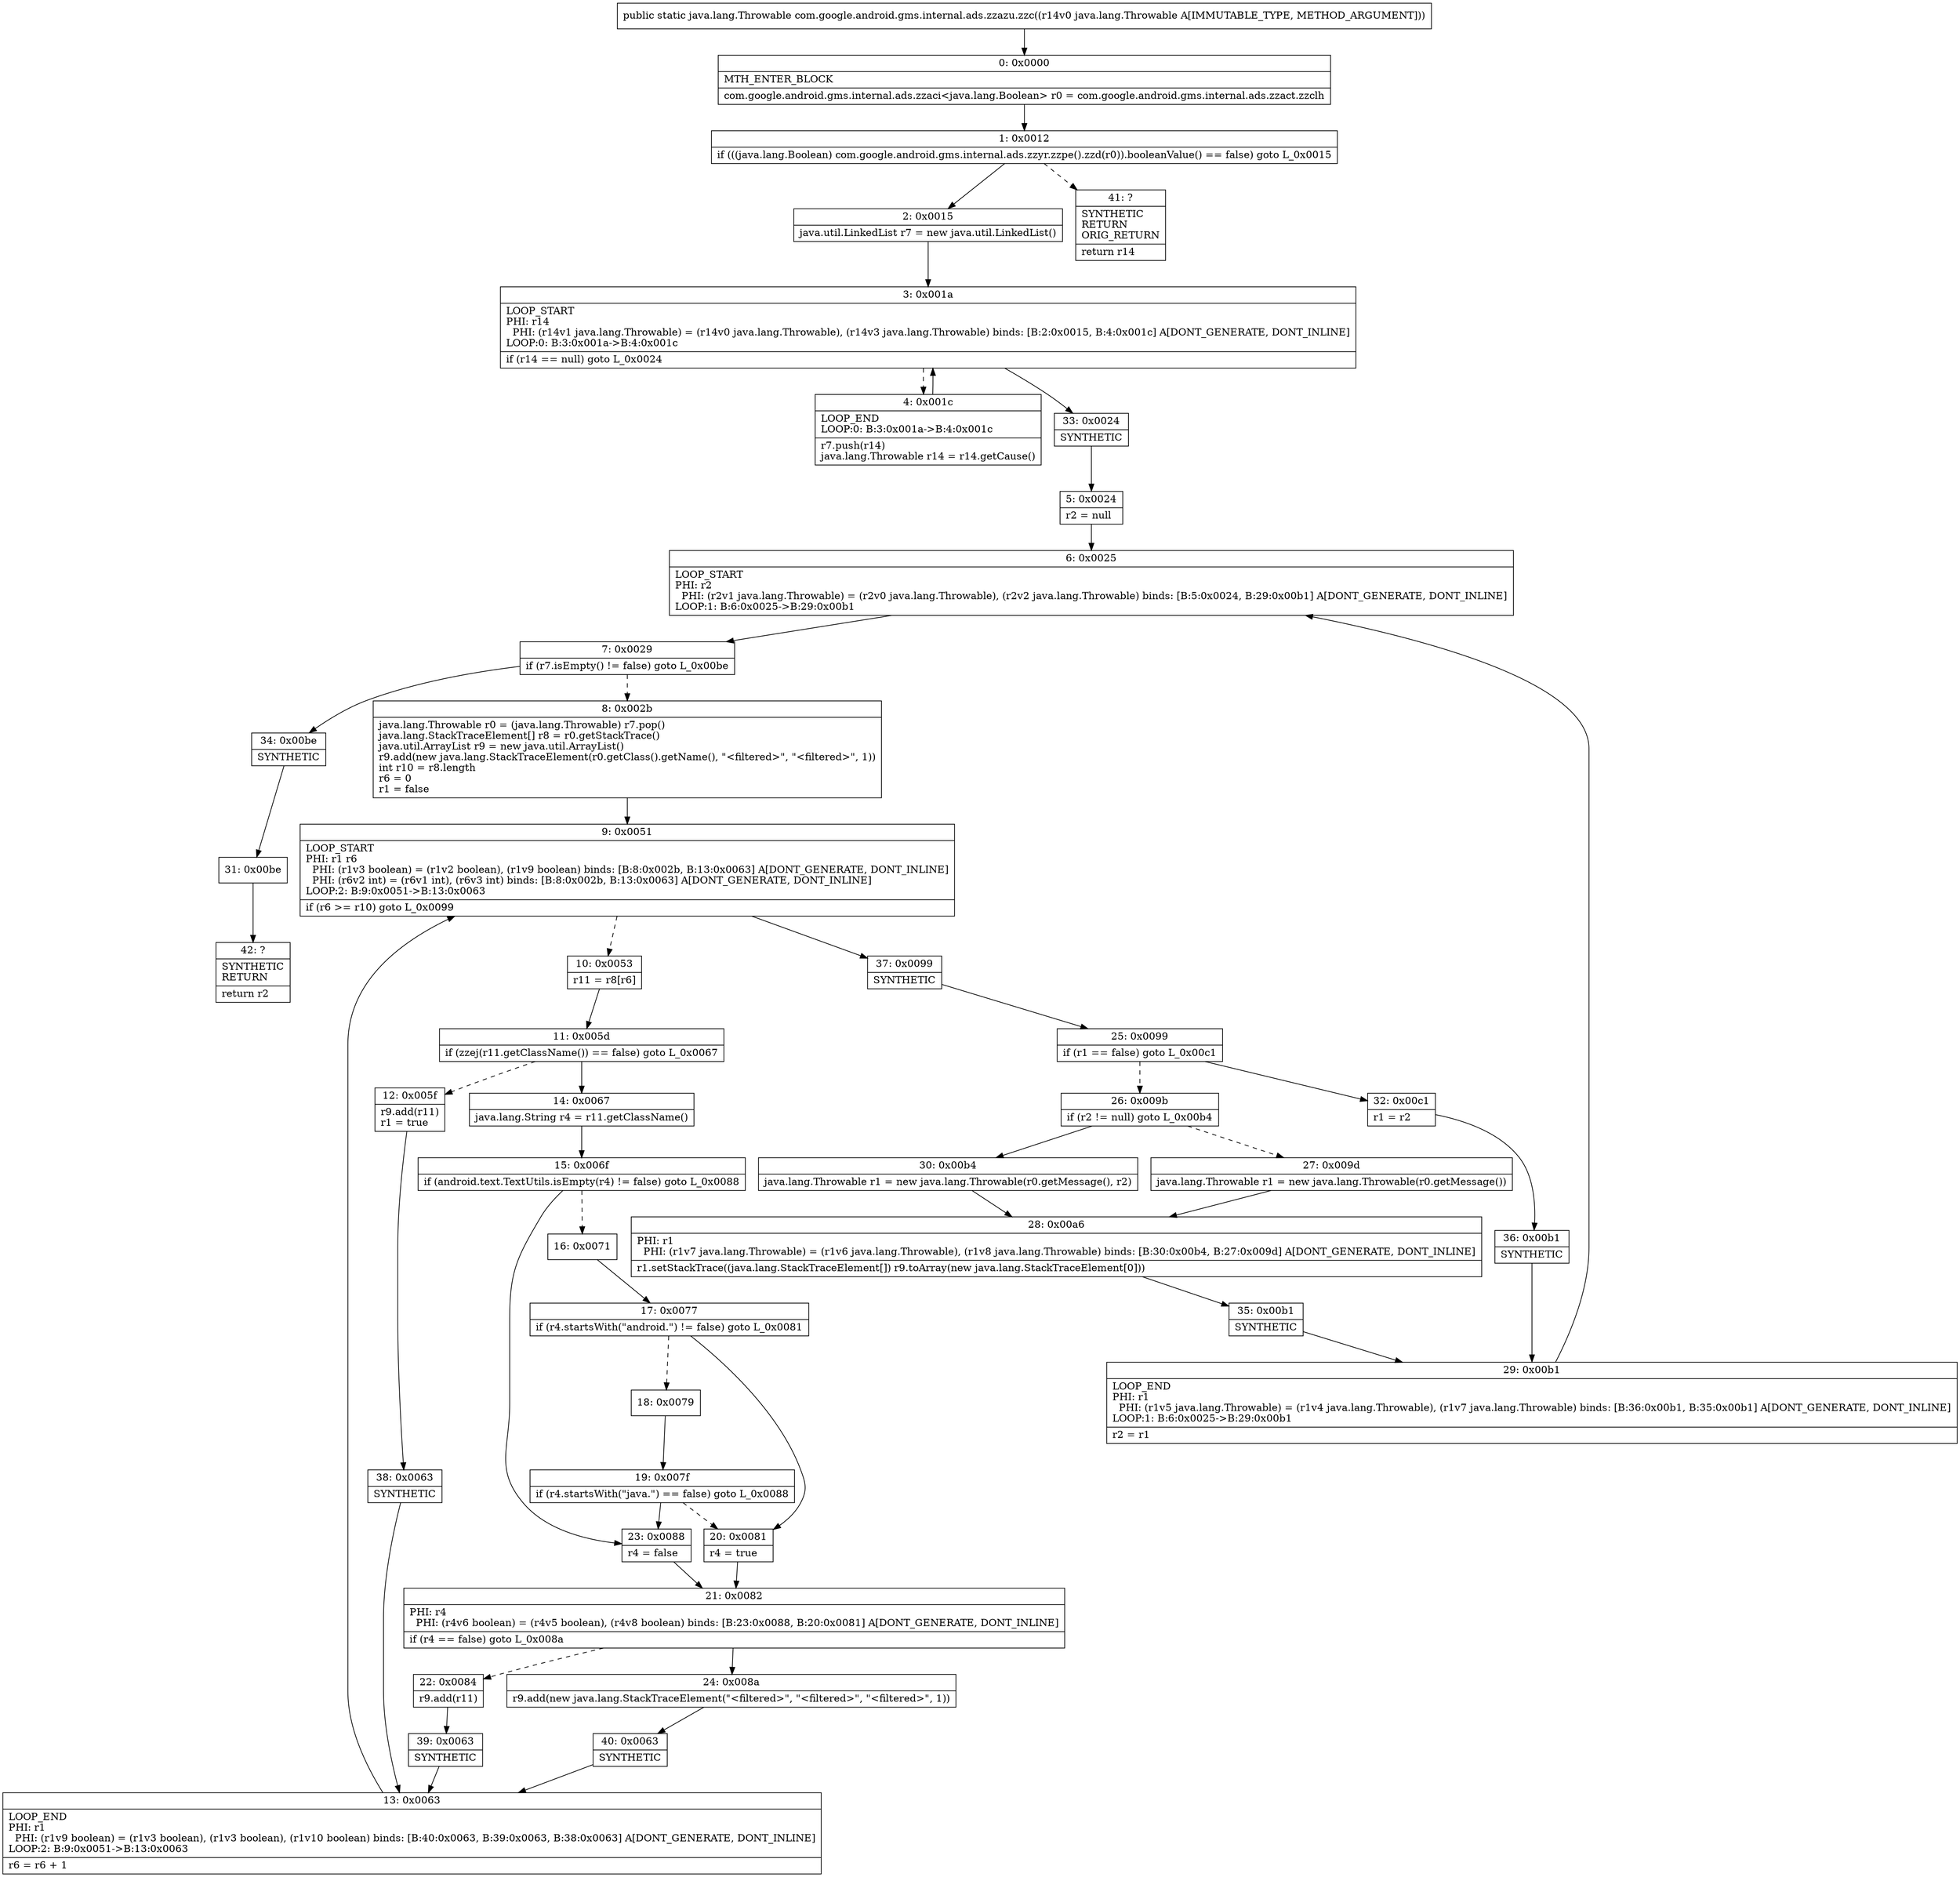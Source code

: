 digraph "CFG forcom.google.android.gms.internal.ads.zzazu.zzc(Ljava\/lang\/Throwable;)Ljava\/lang\/Throwable;" {
Node_0 [shape=record,label="{0\:\ 0x0000|MTH_ENTER_BLOCK\l|com.google.android.gms.internal.ads.zzaci\<java.lang.Boolean\> r0 = com.google.android.gms.internal.ads.zzact.zzclh\l}"];
Node_1 [shape=record,label="{1\:\ 0x0012|if (((java.lang.Boolean) com.google.android.gms.internal.ads.zzyr.zzpe().zzd(r0)).booleanValue() == false) goto L_0x0015\l}"];
Node_2 [shape=record,label="{2\:\ 0x0015|java.util.LinkedList r7 = new java.util.LinkedList()\l}"];
Node_3 [shape=record,label="{3\:\ 0x001a|LOOP_START\lPHI: r14 \l  PHI: (r14v1 java.lang.Throwable) = (r14v0 java.lang.Throwable), (r14v3 java.lang.Throwable) binds: [B:2:0x0015, B:4:0x001c] A[DONT_GENERATE, DONT_INLINE]\lLOOP:0: B:3:0x001a\-\>B:4:0x001c\l|if (r14 == null) goto L_0x0024\l}"];
Node_4 [shape=record,label="{4\:\ 0x001c|LOOP_END\lLOOP:0: B:3:0x001a\-\>B:4:0x001c\l|r7.push(r14)\ljava.lang.Throwable r14 = r14.getCause()\l}"];
Node_5 [shape=record,label="{5\:\ 0x0024|r2 = null\l}"];
Node_6 [shape=record,label="{6\:\ 0x0025|LOOP_START\lPHI: r2 \l  PHI: (r2v1 java.lang.Throwable) = (r2v0 java.lang.Throwable), (r2v2 java.lang.Throwable) binds: [B:5:0x0024, B:29:0x00b1] A[DONT_GENERATE, DONT_INLINE]\lLOOP:1: B:6:0x0025\-\>B:29:0x00b1\l}"];
Node_7 [shape=record,label="{7\:\ 0x0029|if (r7.isEmpty() != false) goto L_0x00be\l}"];
Node_8 [shape=record,label="{8\:\ 0x002b|java.lang.Throwable r0 = (java.lang.Throwable) r7.pop()\ljava.lang.StackTraceElement[] r8 = r0.getStackTrace()\ljava.util.ArrayList r9 = new java.util.ArrayList()\lr9.add(new java.lang.StackTraceElement(r0.getClass().getName(), \"\<filtered\>\", \"\<filtered\>\", 1))\lint r10 = r8.length\lr6 = 0\lr1 = false\l}"];
Node_9 [shape=record,label="{9\:\ 0x0051|LOOP_START\lPHI: r1 r6 \l  PHI: (r1v3 boolean) = (r1v2 boolean), (r1v9 boolean) binds: [B:8:0x002b, B:13:0x0063] A[DONT_GENERATE, DONT_INLINE]\l  PHI: (r6v2 int) = (r6v1 int), (r6v3 int) binds: [B:8:0x002b, B:13:0x0063] A[DONT_GENERATE, DONT_INLINE]\lLOOP:2: B:9:0x0051\-\>B:13:0x0063\l|if (r6 \>= r10) goto L_0x0099\l}"];
Node_10 [shape=record,label="{10\:\ 0x0053|r11 = r8[r6]\l}"];
Node_11 [shape=record,label="{11\:\ 0x005d|if (zzej(r11.getClassName()) == false) goto L_0x0067\l}"];
Node_12 [shape=record,label="{12\:\ 0x005f|r9.add(r11)\lr1 = true\l}"];
Node_13 [shape=record,label="{13\:\ 0x0063|LOOP_END\lPHI: r1 \l  PHI: (r1v9 boolean) = (r1v3 boolean), (r1v3 boolean), (r1v10 boolean) binds: [B:40:0x0063, B:39:0x0063, B:38:0x0063] A[DONT_GENERATE, DONT_INLINE]\lLOOP:2: B:9:0x0051\-\>B:13:0x0063\l|r6 = r6 + 1\l}"];
Node_14 [shape=record,label="{14\:\ 0x0067|java.lang.String r4 = r11.getClassName()\l}"];
Node_15 [shape=record,label="{15\:\ 0x006f|if (android.text.TextUtils.isEmpty(r4) != false) goto L_0x0088\l}"];
Node_16 [shape=record,label="{16\:\ 0x0071}"];
Node_17 [shape=record,label="{17\:\ 0x0077|if (r4.startsWith(\"android.\") != false) goto L_0x0081\l}"];
Node_18 [shape=record,label="{18\:\ 0x0079}"];
Node_19 [shape=record,label="{19\:\ 0x007f|if (r4.startsWith(\"java.\") == false) goto L_0x0088\l}"];
Node_20 [shape=record,label="{20\:\ 0x0081|r4 = true\l}"];
Node_21 [shape=record,label="{21\:\ 0x0082|PHI: r4 \l  PHI: (r4v6 boolean) = (r4v5 boolean), (r4v8 boolean) binds: [B:23:0x0088, B:20:0x0081] A[DONT_GENERATE, DONT_INLINE]\l|if (r4 == false) goto L_0x008a\l}"];
Node_22 [shape=record,label="{22\:\ 0x0084|r9.add(r11)\l}"];
Node_23 [shape=record,label="{23\:\ 0x0088|r4 = false\l}"];
Node_24 [shape=record,label="{24\:\ 0x008a|r9.add(new java.lang.StackTraceElement(\"\<filtered\>\", \"\<filtered\>\", \"\<filtered\>\", 1))\l}"];
Node_25 [shape=record,label="{25\:\ 0x0099|if (r1 == false) goto L_0x00c1\l}"];
Node_26 [shape=record,label="{26\:\ 0x009b|if (r2 != null) goto L_0x00b4\l}"];
Node_27 [shape=record,label="{27\:\ 0x009d|java.lang.Throwable r1 = new java.lang.Throwable(r0.getMessage())\l}"];
Node_28 [shape=record,label="{28\:\ 0x00a6|PHI: r1 \l  PHI: (r1v7 java.lang.Throwable) = (r1v6 java.lang.Throwable), (r1v8 java.lang.Throwable) binds: [B:30:0x00b4, B:27:0x009d] A[DONT_GENERATE, DONT_INLINE]\l|r1.setStackTrace((java.lang.StackTraceElement[]) r9.toArray(new java.lang.StackTraceElement[0]))\l}"];
Node_29 [shape=record,label="{29\:\ 0x00b1|LOOP_END\lPHI: r1 \l  PHI: (r1v5 java.lang.Throwable) = (r1v4 java.lang.Throwable), (r1v7 java.lang.Throwable) binds: [B:36:0x00b1, B:35:0x00b1] A[DONT_GENERATE, DONT_INLINE]\lLOOP:1: B:6:0x0025\-\>B:29:0x00b1\l|r2 = r1\l}"];
Node_30 [shape=record,label="{30\:\ 0x00b4|java.lang.Throwable r1 = new java.lang.Throwable(r0.getMessage(), r2)\l}"];
Node_31 [shape=record,label="{31\:\ 0x00be}"];
Node_32 [shape=record,label="{32\:\ 0x00c1|r1 = r2\l}"];
Node_33 [shape=record,label="{33\:\ 0x0024|SYNTHETIC\l}"];
Node_34 [shape=record,label="{34\:\ 0x00be|SYNTHETIC\l}"];
Node_35 [shape=record,label="{35\:\ 0x00b1|SYNTHETIC\l}"];
Node_36 [shape=record,label="{36\:\ 0x00b1|SYNTHETIC\l}"];
Node_37 [shape=record,label="{37\:\ 0x0099|SYNTHETIC\l}"];
Node_38 [shape=record,label="{38\:\ 0x0063|SYNTHETIC\l}"];
Node_39 [shape=record,label="{39\:\ 0x0063|SYNTHETIC\l}"];
Node_40 [shape=record,label="{40\:\ 0x0063|SYNTHETIC\l}"];
Node_41 [shape=record,label="{41\:\ ?|SYNTHETIC\lRETURN\lORIG_RETURN\l|return r14\l}"];
Node_42 [shape=record,label="{42\:\ ?|SYNTHETIC\lRETURN\l|return r2\l}"];
MethodNode[shape=record,label="{public static java.lang.Throwable com.google.android.gms.internal.ads.zzazu.zzc((r14v0 java.lang.Throwable A[IMMUTABLE_TYPE, METHOD_ARGUMENT])) }"];
MethodNode -> Node_0;
Node_0 -> Node_1;
Node_1 -> Node_2;
Node_1 -> Node_41[style=dashed];
Node_2 -> Node_3;
Node_3 -> Node_4[style=dashed];
Node_3 -> Node_33;
Node_4 -> Node_3;
Node_5 -> Node_6;
Node_6 -> Node_7;
Node_7 -> Node_8[style=dashed];
Node_7 -> Node_34;
Node_8 -> Node_9;
Node_9 -> Node_10[style=dashed];
Node_9 -> Node_37;
Node_10 -> Node_11;
Node_11 -> Node_12[style=dashed];
Node_11 -> Node_14;
Node_12 -> Node_38;
Node_13 -> Node_9;
Node_14 -> Node_15;
Node_15 -> Node_16[style=dashed];
Node_15 -> Node_23;
Node_16 -> Node_17;
Node_17 -> Node_18[style=dashed];
Node_17 -> Node_20;
Node_18 -> Node_19;
Node_19 -> Node_20[style=dashed];
Node_19 -> Node_23;
Node_20 -> Node_21;
Node_21 -> Node_22[style=dashed];
Node_21 -> Node_24;
Node_22 -> Node_39;
Node_23 -> Node_21;
Node_24 -> Node_40;
Node_25 -> Node_26[style=dashed];
Node_25 -> Node_32;
Node_26 -> Node_27[style=dashed];
Node_26 -> Node_30;
Node_27 -> Node_28;
Node_28 -> Node_35;
Node_29 -> Node_6;
Node_30 -> Node_28;
Node_31 -> Node_42;
Node_32 -> Node_36;
Node_33 -> Node_5;
Node_34 -> Node_31;
Node_35 -> Node_29;
Node_36 -> Node_29;
Node_37 -> Node_25;
Node_38 -> Node_13;
Node_39 -> Node_13;
Node_40 -> Node_13;
}

